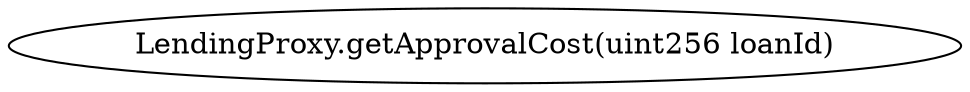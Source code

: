 digraph "" {
	graph [bb="0,0,395.41,36"];
	node [label="\N"];
	"LendingProxy.getApprovalCost(uint256 loanId)"	 [height=0.5,
		pos="197.7,18",
		width=5.4918];
}
digraph "" {
	graph [bb="0,0,395.41,36"];
	node [label="\N"];
	"LendingProxy.getApprovalCost(uint256 loanId)"	 [height=0.5,
		pos="197.7,18",
		width=5.4918];
}
